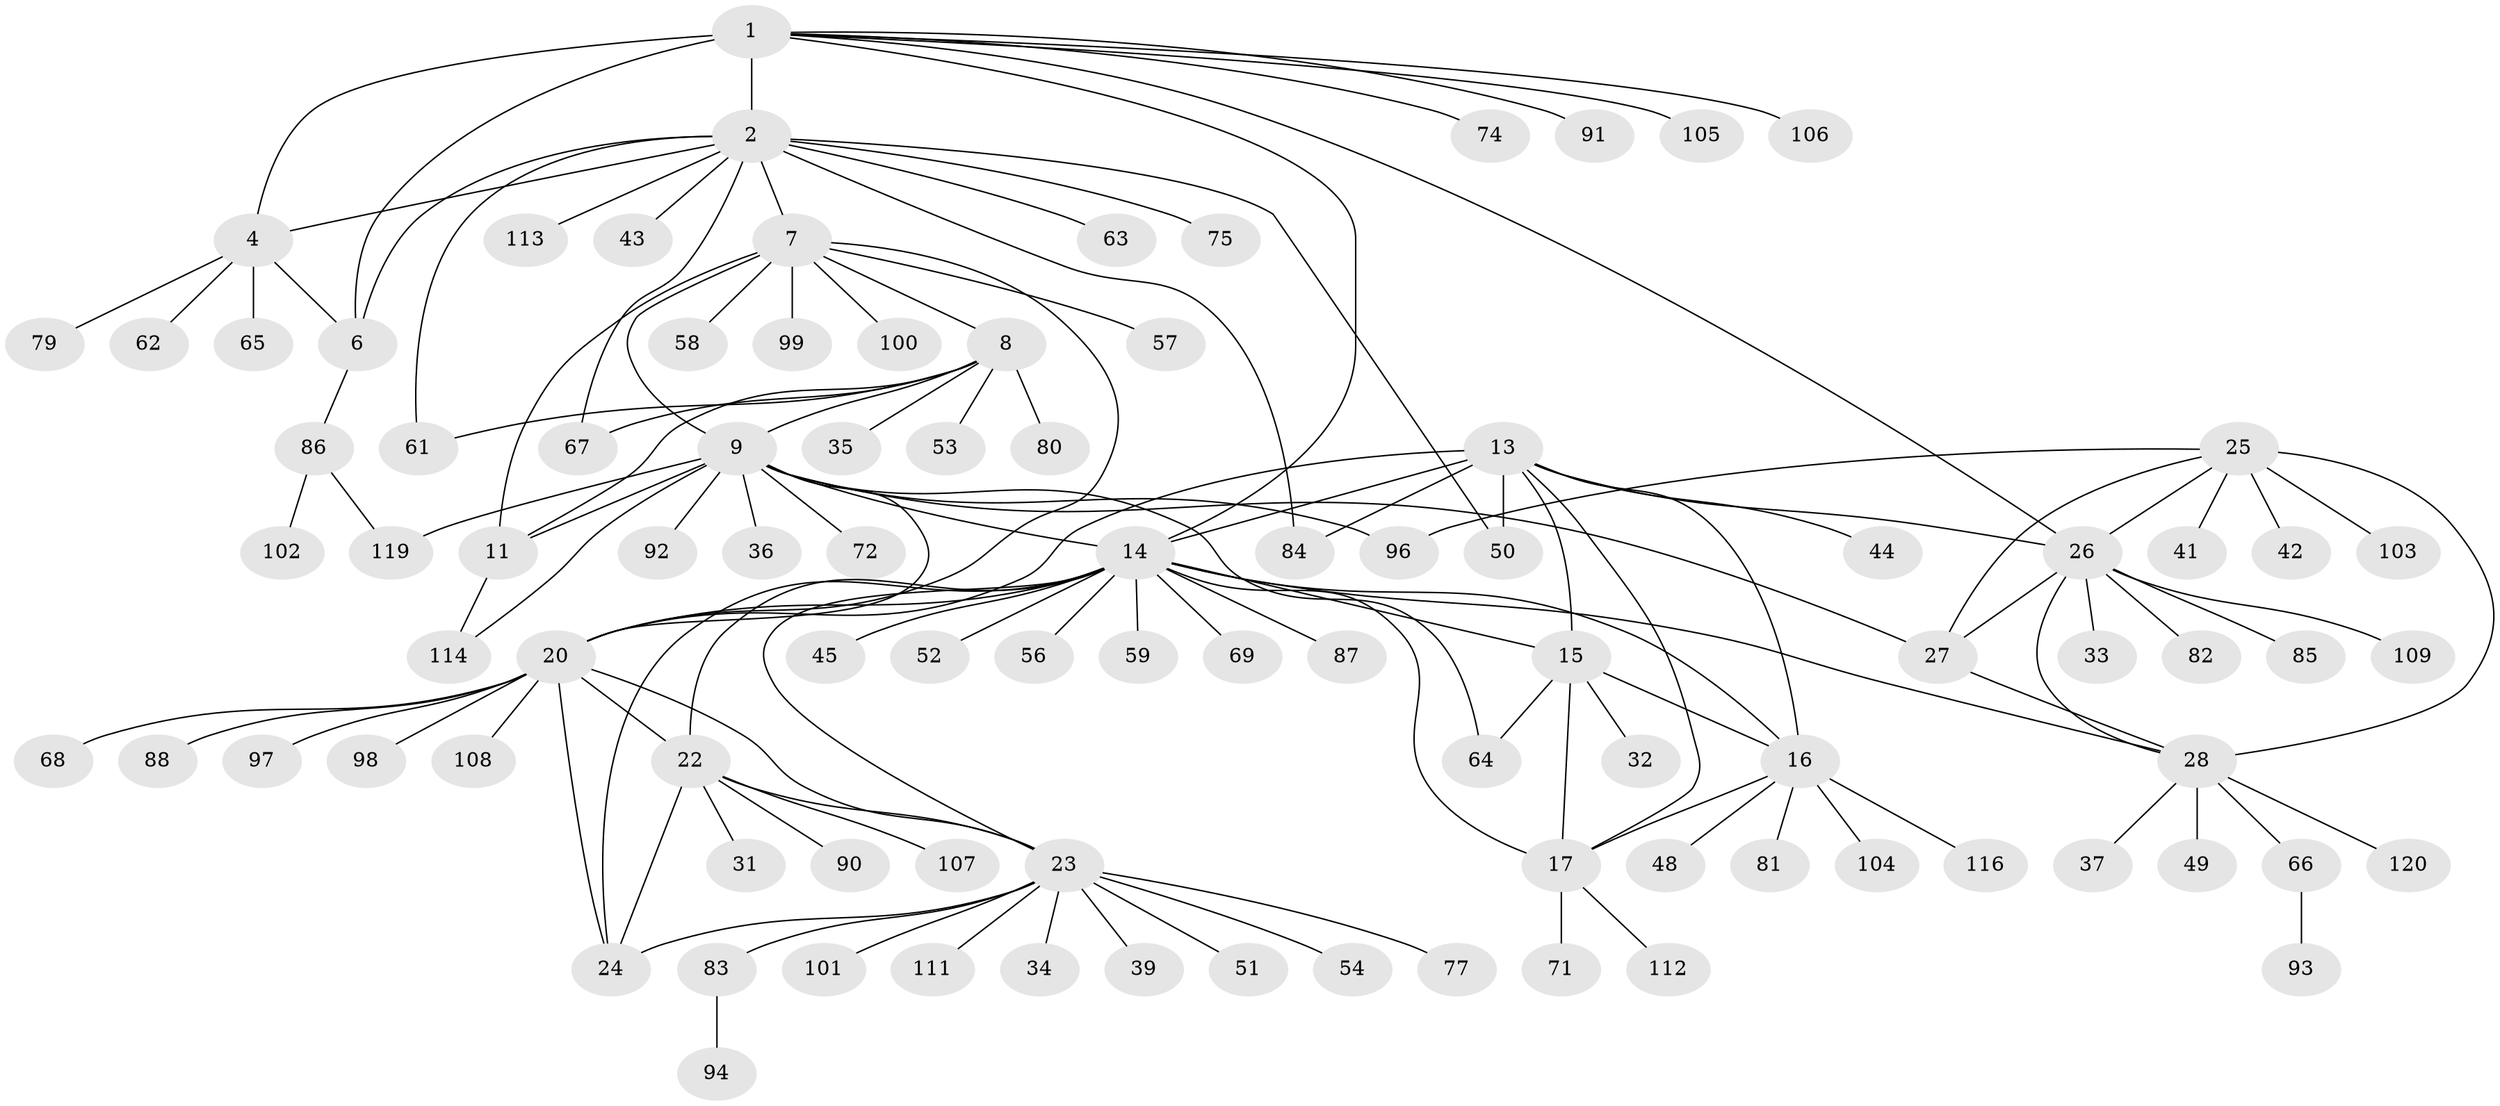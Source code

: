 // original degree distribution, {9: 0.025, 7: 0.03333333333333333, 8: 0.06666666666666667, 12: 0.016666666666666666, 11: 0.016666666666666666, 14: 0.016666666666666666, 5: 0.025, 6: 0.025, 10: 0.025, 1: 0.6, 2: 0.10833333333333334, 3: 0.03333333333333333, 4: 0.008333333333333333}
// Generated by graph-tools (version 1.1) at 2025/42/03/06/25 10:42:13]
// undirected, 95 vertices, 130 edges
graph export_dot {
graph [start="1"]
  node [color=gray90,style=filled];
  1 [super="+3"];
  2 [super="+5"];
  4 [super="+38"];
  6 [super="+110"];
  7 [super="+10"];
  8 [super="+60"];
  9 [super="+47"];
  11 [super="+12"];
  13 [super="+40"];
  14 [super="+19"];
  15 [super="+18"];
  16 [super="+73"];
  17 [super="+55"];
  20 [super="+21"];
  22 [super="+46"];
  23 [super="+78"];
  24;
  25 [super="+30"];
  26 [super="+76"];
  27;
  28 [super="+29"];
  31;
  32;
  33;
  34;
  35;
  36;
  37;
  39;
  41;
  42;
  43;
  44;
  45 [super="+118"];
  48;
  49 [super="+95"];
  50;
  51;
  52;
  53;
  54;
  56;
  57;
  58;
  59;
  61;
  62;
  63;
  64;
  65;
  66 [super="+70"];
  67;
  68;
  69;
  71 [super="+117"];
  72;
  74;
  75;
  77;
  79;
  80;
  81;
  82;
  83 [super="+115"];
  84;
  85;
  86 [super="+89"];
  87;
  88;
  90;
  91;
  92;
  93;
  94;
  96;
  97;
  98;
  99;
  100;
  101;
  102;
  103;
  104;
  105;
  106;
  107;
  108;
  109;
  111;
  112;
  113;
  114;
  116;
  119;
  120;
  1 -- 2 [weight=4];
  1 -- 4 [weight=2];
  1 -- 6 [weight=2];
  1 -- 14 [weight=2];
  1 -- 74;
  1 -- 105;
  1 -- 26;
  1 -- 106;
  1 -- 91;
  2 -- 4 [weight=2];
  2 -- 6 [weight=2];
  2 -- 75;
  2 -- 113;
  2 -- 67;
  2 -- 7;
  2 -- 43;
  2 -- 50;
  2 -- 84;
  2 -- 61;
  2 -- 63;
  4 -- 6;
  4 -- 62;
  4 -- 65;
  4 -- 79;
  6 -- 86;
  7 -- 8 [weight=2];
  7 -- 9 [weight=2];
  7 -- 11 [weight=4];
  7 -- 99;
  7 -- 100;
  7 -- 20;
  7 -- 57;
  7 -- 58;
  8 -- 9;
  8 -- 11 [weight=2];
  8 -- 35;
  8 -- 53;
  8 -- 61;
  8 -- 67;
  8 -- 80;
  9 -- 11 [weight=2];
  9 -- 14;
  9 -- 27;
  9 -- 36;
  9 -- 64;
  9 -- 72;
  9 -- 92;
  9 -- 96;
  9 -- 119;
  9 -- 114;
  9 -- 20;
  11 -- 114;
  13 -- 14;
  13 -- 15 [weight=2];
  13 -- 16;
  13 -- 17;
  13 -- 26;
  13 -- 44;
  13 -- 50;
  13 -- 84;
  13 -- 20;
  14 -- 15 [weight=2];
  14 -- 16;
  14 -- 17;
  14 -- 45;
  14 -- 87;
  14 -- 69;
  14 -- 20 [weight=2];
  14 -- 52;
  14 -- 22;
  14 -- 23;
  14 -- 24;
  14 -- 56;
  14 -- 59;
  14 -- 28;
  15 -- 16 [weight=2];
  15 -- 17 [weight=2];
  15 -- 32;
  15 -- 64;
  16 -- 17;
  16 -- 48;
  16 -- 116;
  16 -- 81;
  16 -- 104;
  17 -- 71;
  17 -- 112;
  20 -- 22 [weight=2];
  20 -- 23 [weight=2];
  20 -- 24 [weight=2];
  20 -- 97;
  20 -- 98;
  20 -- 68;
  20 -- 108;
  20 -- 88;
  22 -- 23;
  22 -- 24;
  22 -- 31;
  22 -- 90;
  22 -- 107;
  23 -- 24;
  23 -- 34;
  23 -- 39;
  23 -- 51;
  23 -- 54;
  23 -- 77;
  23 -- 83;
  23 -- 101;
  23 -- 111;
  25 -- 26 [weight=2];
  25 -- 27 [weight=2];
  25 -- 28 [weight=4];
  25 -- 41;
  25 -- 42;
  25 -- 96;
  25 -- 103;
  26 -- 27;
  26 -- 28 [weight=2];
  26 -- 33;
  26 -- 85;
  26 -- 109;
  26 -- 82;
  27 -- 28 [weight=2];
  28 -- 49;
  28 -- 66;
  28 -- 37;
  28 -- 120;
  66 -- 93;
  83 -- 94;
  86 -- 102;
  86 -- 119;
}
